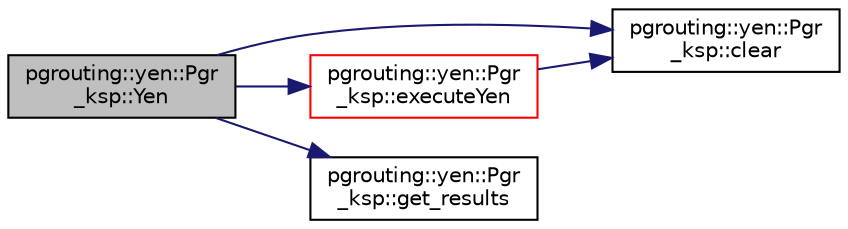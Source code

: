 digraph "pgrouting::yen::Pgr_ksp::Yen"
{
  edge [fontname="Helvetica",fontsize="10",labelfontname="Helvetica",labelfontsize="10"];
  node [fontname="Helvetica",fontsize="10",shape=record];
  rankdir="LR";
  Node251 [label="pgrouting::yen::Pgr\l_ksp::Yen",height=0.2,width=0.4,color="black", fillcolor="grey75", style="filled", fontcolor="black"];
  Node251 -> Node252 [color="midnightblue",fontsize="10",style="solid",fontname="Helvetica"];
  Node252 [label="pgrouting::yen::Pgr\l_ksp::clear",height=0.2,width=0.4,color="black", fillcolor="white", style="filled",URL="$classpgrouting_1_1yen_1_1Pgr__ksp.html#a8470bb127988ca006a2a3596caee022c"];
  Node251 -> Node253 [color="midnightblue",fontsize="10",style="solid",fontname="Helvetica"];
  Node253 [label="pgrouting::yen::Pgr\l_ksp::executeYen",height=0.2,width=0.4,color="red", fillcolor="white", style="filled",URL="$classpgrouting_1_1yen_1_1Pgr__ksp.html#a2386017d26c91f02c1f1aed947703dd7",tooltip="the actual algorithm "];
  Node253 -> Node252 [color="midnightblue",fontsize="10",style="solid",fontname="Helvetica"];
  Node251 -> Node273 [color="midnightblue",fontsize="10",style="solid",fontname="Helvetica"];
  Node273 [label="pgrouting::yen::Pgr\l_ksp::get_results",height=0.2,width=0.4,color="black", fillcolor="white", style="filled",URL="$classpgrouting_1_1yen_1_1Pgr__ksp.html#a7d14cd085f547e1b5ebd5a392d13156b"];
}
